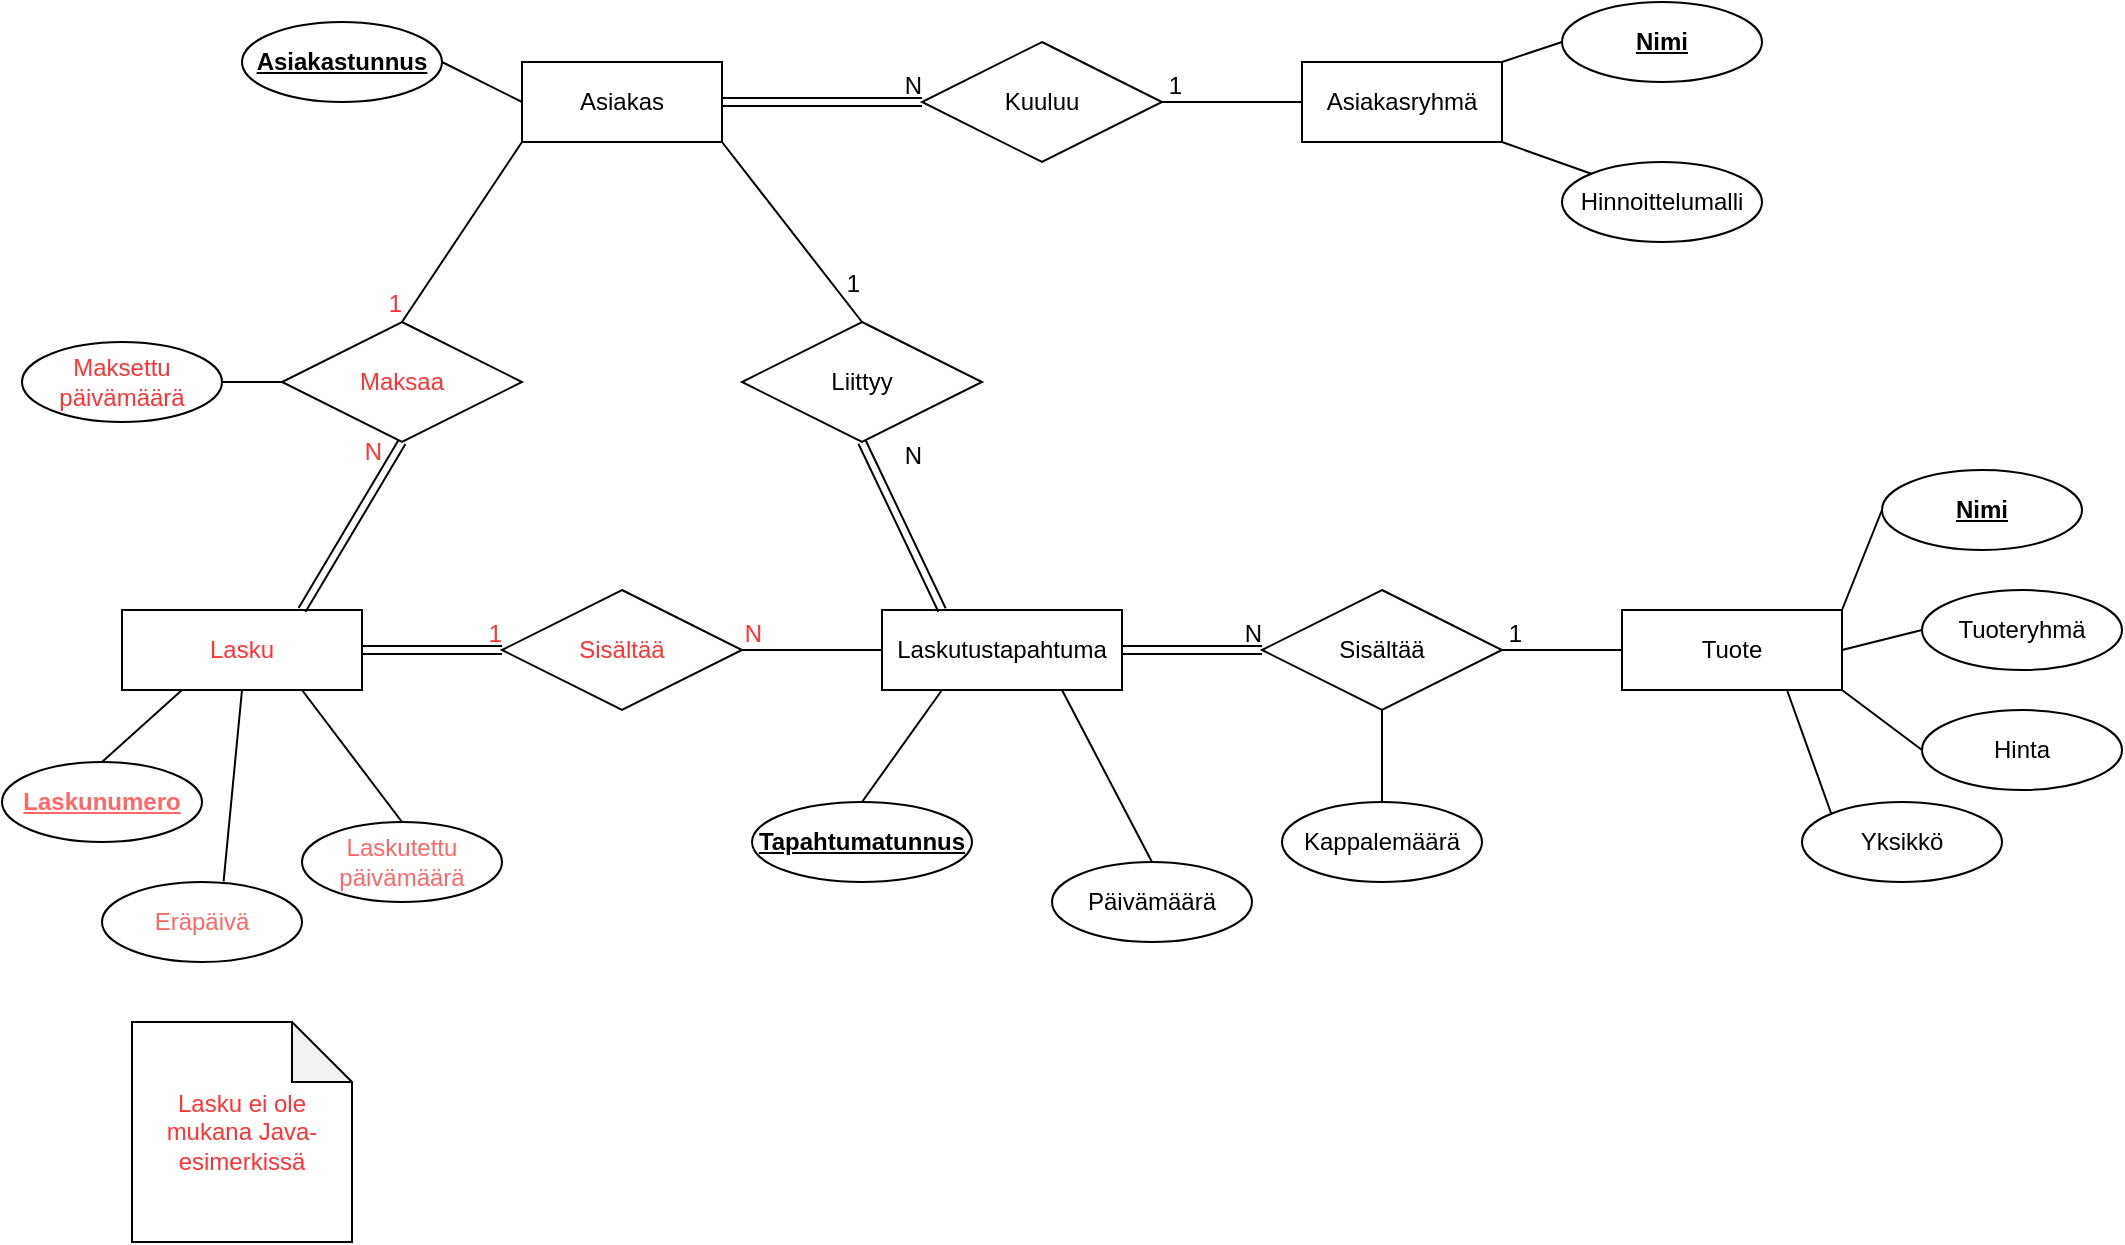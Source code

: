 <mxfile version="17.2.4" type="device" pages="2"><diagram id="R2lEEEUBdFMjLlhIrx00" name="ER"><mxGraphModel dx="2062" dy="1225" grid="1" gridSize="10" guides="1" tooltips="1" connect="1" arrows="1" fold="1" page="1" pageScale="1" pageWidth="1169" pageHeight="827" math="0" shadow="0" extFonts="Permanent Marker^https://fonts.googleapis.com/css?family=Permanent+Marker"><root><mxCell id="0"/><mxCell id="1" parent="0"/><mxCell id="AQoF03vpSulTz9TWAhXe-1" value="Asiakas" style="whiteSpace=wrap;html=1;align=center;" parent="1" vertex="1"><mxGeometry x="310" y="170" width="100" height="40" as="geometry"/></mxCell><mxCell id="AQoF03vpSulTz9TWAhXe-2" value="Tuote" style="whiteSpace=wrap;html=1;align=center;" parent="1" vertex="1"><mxGeometry x="860" y="444" width="110" height="40" as="geometry"/></mxCell><mxCell id="AQoF03vpSulTz9TWAhXe-3" value="Laskutustapahtuma" style="whiteSpace=wrap;html=1;align=center;" parent="1" vertex="1"><mxGeometry x="490" y="444" width="120" height="40" as="geometry"/></mxCell><mxCell id="AQoF03vpSulTz9TWAhXe-4" value="Asiakasryhmä" style="whiteSpace=wrap;html=1;align=center;" parent="1" vertex="1"><mxGeometry x="700" y="170" width="100" height="40" as="geometry"/></mxCell><mxCell id="AQoF03vpSulTz9TWAhXe-6" value="Asiakastunnus" style="ellipse;whiteSpace=wrap;html=1;align=center;fontStyle=5" parent="1" vertex="1"><mxGeometry x="170" y="150" width="100" height="40" as="geometry"/></mxCell><mxCell id="AQoF03vpSulTz9TWAhXe-7" value="Kappalemäärä" style="ellipse;whiteSpace=wrap;html=1;align=center;" parent="1" vertex="1"><mxGeometry x="690" y="540" width="100" height="40" as="geometry"/></mxCell><mxCell id="AQoF03vpSulTz9TWAhXe-8" value="Nimi" style="ellipse;whiteSpace=wrap;html=1;align=center;fontStyle=5" parent="1" vertex="1"><mxGeometry x="830" y="140" width="100" height="40" as="geometry"/></mxCell><mxCell id="AQoF03vpSulTz9TWAhXe-9" value="Nimi" style="ellipse;whiteSpace=wrap;html=1;align=center;fontStyle=5" parent="1" vertex="1"><mxGeometry x="990" y="374" width="100" height="40" as="geometry"/></mxCell><mxCell id="gPrbEOmuJ-Mf8iLAV10U-1" value="Kuuluu" style="shape=rhombus;perimeter=rhombusPerimeter;whiteSpace=wrap;html=1;align=center;" parent="1" vertex="1"><mxGeometry x="510" y="160" width="120" height="60" as="geometry"/></mxCell><mxCell id="gPrbEOmuJ-Mf8iLAV10U-2" value="" style="endArrow=none;html=1;rounded=0;entryX=0;entryY=0.5;entryDx=0;entryDy=0;exitX=1;exitY=0.5;exitDx=0;exitDy=0;" parent="1" source="AQoF03vpSulTz9TWAhXe-6" target="AQoF03vpSulTz9TWAhXe-1" edge="1"><mxGeometry width="50" height="50" relative="1" as="geometry"><mxPoint x="431" y="160" as="sourcePoint"/><mxPoint x="611" y="180" as="targetPoint"/></mxGeometry></mxCell><mxCell id="gPrbEOmuJ-Mf8iLAV10U-4" value="" style="shape=link;html=1;rounded=0;exitX=1;exitY=0.5;exitDx=0;exitDy=0;entryX=0;entryY=0.5;entryDx=0;entryDy=0;" parent="1" source="AQoF03vpSulTz9TWAhXe-1" target="gPrbEOmuJ-Mf8iLAV10U-1" edge="1"><mxGeometry relative="1" as="geometry"><mxPoint x="501" y="200" as="sourcePoint"/><mxPoint x="661" y="200" as="targetPoint"/></mxGeometry></mxCell><mxCell id="gPrbEOmuJ-Mf8iLAV10U-5" value="N" style="resizable=0;html=1;align=right;verticalAlign=bottom;" parent="gPrbEOmuJ-Mf8iLAV10U-4" connectable="0" vertex="1"><mxGeometry x="1" relative="1" as="geometry"/></mxCell><mxCell id="gPrbEOmuJ-Mf8iLAV10U-6" value="" style="endArrow=none;html=1;rounded=0;exitX=0;exitY=0.5;exitDx=0;exitDy=0;entryX=1;entryY=0.5;entryDx=0;entryDy=0;" parent="1" source="AQoF03vpSulTz9TWAhXe-4" target="gPrbEOmuJ-Mf8iLAV10U-1" edge="1"><mxGeometry relative="1" as="geometry"><mxPoint x="366.29" y="300" as="sourcePoint"/><mxPoint x="526.29" y="300" as="targetPoint"/></mxGeometry></mxCell><mxCell id="gPrbEOmuJ-Mf8iLAV10U-7" value="1" style="resizable=0;html=1;align=right;verticalAlign=bottom;" parent="gPrbEOmuJ-Mf8iLAV10U-6" connectable="0" vertex="1"><mxGeometry x="1" relative="1" as="geometry"><mxPoint x="10" as="offset"/></mxGeometry></mxCell><mxCell id="gPrbEOmuJ-Mf8iLAV10U-9" value="" style="endArrow=none;html=1;rounded=0;entryX=0;entryY=0.5;entryDx=0;entryDy=0;exitX=1;exitY=0;exitDx=0;exitDy=0;" parent="1" source="AQoF03vpSulTz9TWAhXe-4" target="AQoF03vpSulTz9TWAhXe-8" edge="1"><mxGeometry width="50" height="50" relative="1" as="geometry"><mxPoint x="695.29" y="230" as="sourcePoint"/><mxPoint x="745.29" y="180" as="targetPoint"/></mxGeometry></mxCell><mxCell id="gPrbEOmuJ-Mf8iLAV10U-10" value="Hinta" style="ellipse;whiteSpace=wrap;html=1;align=center;" parent="1" vertex="1"><mxGeometry x="1010" y="494" width="100" height="40" as="geometry"/></mxCell><mxCell id="gPrbEOmuJ-Mf8iLAV10U-13" value="" style="endArrow=none;html=1;rounded=0;entryX=0;entryY=0.5;entryDx=0;entryDy=0;exitX=1;exitY=0;exitDx=0;exitDy=0;" parent="1" source="AQoF03vpSulTz9TWAhXe-2" target="AQoF03vpSulTz9TWAhXe-9" edge="1"><mxGeometry width="50" height="50" relative="1" as="geometry"><mxPoint x="840" y="600" as="sourcePoint"/><mxPoint x="890" y="550" as="targetPoint"/></mxGeometry></mxCell><mxCell id="gPrbEOmuJ-Mf8iLAV10U-14" value="" style="endArrow=none;html=1;rounded=0;entryX=0;entryY=0.5;entryDx=0;entryDy=0;exitX=1;exitY=1;exitDx=0;exitDy=0;" parent="1" source="AQoF03vpSulTz9TWAhXe-2" target="gPrbEOmuJ-Mf8iLAV10U-10" edge="1"><mxGeometry width="50" height="50" relative="1" as="geometry"><mxPoint x="980" y="490" as="sourcePoint"/><mxPoint x="900" y="560" as="targetPoint"/></mxGeometry></mxCell><mxCell id="gPrbEOmuJ-Mf8iLAV10U-15" value="Lasku" style="whiteSpace=wrap;html=1;align=center;fontColor=#FF3333;" parent="1" vertex="1"><mxGeometry x="110" y="444" width="120" height="40" as="geometry"/></mxCell><mxCell id="gPrbEOmuJ-Mf8iLAV10U-16" value="Sisältää" style="shape=rhombus;perimeter=rhombusPerimeter;whiteSpace=wrap;html=1;align=center;" parent="1" vertex="1"><mxGeometry x="680" y="434" width="120" height="60" as="geometry"/></mxCell><mxCell id="gPrbEOmuJ-Mf8iLAV10U-19" value="" style="endArrow=none;html=1;rounded=0;exitX=0;exitY=0.5;exitDx=0;exitDy=0;entryX=1;entryY=0.5;entryDx=0;entryDy=0;" parent="1" source="AQoF03vpSulTz9TWAhXe-2" target="gPrbEOmuJ-Mf8iLAV10U-16" edge="1"><mxGeometry relative="1" as="geometry"><mxPoint x="630" y="370" as="sourcePoint"/><mxPoint x="790" y="370" as="targetPoint"/></mxGeometry></mxCell><mxCell id="gPrbEOmuJ-Mf8iLAV10U-20" value="1" style="resizable=0;html=1;align=right;verticalAlign=bottom;" parent="gPrbEOmuJ-Mf8iLAV10U-19" connectable="0" vertex="1"><mxGeometry x="1" relative="1" as="geometry"><mxPoint x="10" as="offset"/></mxGeometry></mxCell><mxCell id="gPrbEOmuJ-Mf8iLAV10U-21" value="" style="shape=link;html=1;rounded=0;exitX=1;exitY=0.5;exitDx=0;exitDy=0;entryX=0;entryY=0.5;entryDx=0;entryDy=0;" parent="1" source="AQoF03vpSulTz9TWAhXe-3" target="gPrbEOmuJ-Mf8iLAV10U-16" edge="1"><mxGeometry relative="1" as="geometry"><mxPoint x="630" y="370" as="sourcePoint"/><mxPoint x="790" y="370" as="targetPoint"/></mxGeometry></mxCell><mxCell id="gPrbEOmuJ-Mf8iLAV10U-22" value="N" style="resizable=0;html=1;align=right;verticalAlign=bottom;" parent="gPrbEOmuJ-Mf8iLAV10U-21" connectable="0" vertex="1"><mxGeometry x="1" relative="1" as="geometry"/></mxCell><mxCell id="gPrbEOmuJ-Mf8iLAV10U-23" value="" style="endArrow=none;html=1;rounded=0;exitX=0.5;exitY=0;exitDx=0;exitDy=0;entryX=0.5;entryY=1;entryDx=0;entryDy=0;" parent="1" source="AQoF03vpSulTz9TWAhXe-7" target="gPrbEOmuJ-Mf8iLAV10U-16" edge="1"><mxGeometry width="50" height="50" relative="1" as="geometry"><mxPoint x="620" y="390" as="sourcePoint"/><mxPoint x="670" y="340" as="targetPoint"/></mxGeometry></mxCell><mxCell id="gPrbEOmuJ-Mf8iLAV10U-24" value="Päivämäärä" style="ellipse;whiteSpace=wrap;html=1;align=center;fontStyle=0" parent="1" vertex="1"><mxGeometry x="575" y="570" width="100" height="40" as="geometry"/></mxCell><mxCell id="gPrbEOmuJ-Mf8iLAV10U-26" value="" style="endArrow=none;html=1;rounded=0;entryX=0.75;entryY=1;entryDx=0;entryDy=0;exitX=0.5;exitY=0;exitDx=0;exitDy=0;" parent="1" source="gPrbEOmuJ-Mf8iLAV10U-24" target="AQoF03vpSulTz9TWAhXe-3" edge="1"><mxGeometry width="50" height="50" relative="1" as="geometry"><mxPoint x="620" y="390" as="sourcePoint"/><mxPoint x="670" y="340" as="targetPoint"/></mxGeometry></mxCell><mxCell id="gPrbEOmuJ-Mf8iLAV10U-28" value="Liittyy" style="shape=rhombus;perimeter=rhombusPerimeter;whiteSpace=wrap;html=1;align=center;" parent="1" vertex="1"><mxGeometry x="420" y="300" width="120" height="60" as="geometry"/></mxCell><mxCell id="gPrbEOmuJ-Mf8iLAV10U-29" value="" style="shape=link;html=1;rounded=0;exitX=0.25;exitY=0;exitDx=0;exitDy=0;entryX=0.5;entryY=1;entryDx=0;entryDy=0;" parent="1" source="AQoF03vpSulTz9TWAhXe-3" target="gPrbEOmuJ-Mf8iLAV10U-28" edge="1"><mxGeometry relative="1" as="geometry"><mxPoint x="560" y="370" as="sourcePoint"/><mxPoint x="720" y="370" as="targetPoint"/></mxGeometry></mxCell><mxCell id="gPrbEOmuJ-Mf8iLAV10U-30" value="N" style="resizable=0;html=1;align=right;verticalAlign=bottom;" parent="gPrbEOmuJ-Mf8iLAV10U-29" connectable="0" vertex="1"><mxGeometry x="1" relative="1" as="geometry"><mxPoint x="30" y="15" as="offset"/></mxGeometry></mxCell><mxCell id="gPrbEOmuJ-Mf8iLAV10U-35" value="" style="endArrow=none;html=1;rounded=0;exitX=1;exitY=1;exitDx=0;exitDy=0;entryX=0.5;entryY=0;entryDx=0;entryDy=0;" parent="1" source="AQoF03vpSulTz9TWAhXe-1" target="gPrbEOmuJ-Mf8iLAV10U-28" edge="1"><mxGeometry relative="1" as="geometry"><mxPoint x="490" y="230" as="sourcePoint"/><mxPoint x="650" y="230" as="targetPoint"/></mxGeometry></mxCell><mxCell id="gPrbEOmuJ-Mf8iLAV10U-36" value="1" style="resizable=0;html=1;align=right;verticalAlign=bottom;" parent="gPrbEOmuJ-Mf8iLAV10U-35" connectable="0" vertex="1"><mxGeometry x="1" relative="1" as="geometry"><mxPoint y="-10" as="offset"/></mxGeometry></mxCell><mxCell id="gPrbEOmuJ-Mf8iLAV10U-37" value="Sisältää" style="shape=rhombus;perimeter=rhombusPerimeter;whiteSpace=wrap;html=1;align=center;fontColor=#FF3333;" parent="1" vertex="1"><mxGeometry x="300" y="434" width="120" height="60" as="geometry"/></mxCell><mxCell id="gPrbEOmuJ-Mf8iLAV10U-38" value="Maksaa" style="shape=rhombus;perimeter=rhombusPerimeter;whiteSpace=wrap;html=1;align=center;fontColor=#FF3333;" parent="1" vertex="1"><mxGeometry x="190" y="300" width="120" height="60" as="geometry"/></mxCell><mxCell id="gPrbEOmuJ-Mf8iLAV10U-39" value="" style="shape=link;html=1;rounded=0;exitX=0.75;exitY=0;exitDx=0;exitDy=0;entryX=0.5;entryY=1;entryDx=0;entryDy=0;fontColor=#FF3333;" parent="1" source="gPrbEOmuJ-Mf8iLAV10U-15" target="gPrbEOmuJ-Mf8iLAV10U-38" edge="1"><mxGeometry relative="1" as="geometry"><mxPoint x="240" y="410" as="sourcePoint"/><mxPoint x="400" y="410" as="targetPoint"/></mxGeometry></mxCell><mxCell id="gPrbEOmuJ-Mf8iLAV10U-40" value="N" style="resizable=0;html=1;align=right;verticalAlign=bottom;fontColor=#FF3333;" parent="gPrbEOmuJ-Mf8iLAV10U-39" connectable="0" vertex="1"><mxGeometry x="1" relative="1" as="geometry"><mxPoint x="-10" y="14" as="offset"/></mxGeometry></mxCell><mxCell id="gPrbEOmuJ-Mf8iLAV10U-41" value="" style="endArrow=none;html=1;rounded=0;exitX=0;exitY=1;exitDx=0;exitDy=0;entryX=0.5;entryY=0;entryDx=0;entryDy=0;" parent="1" source="AQoF03vpSulTz9TWAhXe-1" target="gPrbEOmuJ-Mf8iLAV10U-38" edge="1"><mxGeometry relative="1" as="geometry"><mxPoint x="100" y="279.5" as="sourcePoint"/><mxPoint x="260" y="279.5" as="targetPoint"/></mxGeometry></mxCell><mxCell id="gPrbEOmuJ-Mf8iLAV10U-42" value="1" style="resizable=0;html=1;align=right;verticalAlign=bottom;fontColor=#FF3333;" parent="gPrbEOmuJ-Mf8iLAV10U-41" connectable="0" vertex="1"><mxGeometry x="1" relative="1" as="geometry"><mxPoint as="offset"/></mxGeometry></mxCell><mxCell id="gPrbEOmuJ-Mf8iLAV10U-45" value="" style="endArrow=none;html=1;rounded=0;exitX=0;exitY=0.5;exitDx=0;exitDy=0;entryX=1;entryY=0.5;entryDx=0;entryDy=0;" parent="1" source="AQoF03vpSulTz9TWAhXe-3" target="gPrbEOmuJ-Mf8iLAV10U-37" edge="1"><mxGeometry relative="1" as="geometry"><mxPoint x="565" y="340" as="sourcePoint"/><mxPoint x="725" y="340" as="targetPoint"/></mxGeometry></mxCell><mxCell id="gPrbEOmuJ-Mf8iLAV10U-46" value="N" style="resizable=0;html=1;align=right;verticalAlign=bottom;fontColor=#FF3333;" parent="gPrbEOmuJ-Mf8iLAV10U-45" connectable="0" vertex="1"><mxGeometry x="1" relative="1" as="geometry"><mxPoint x="10" as="offset"/></mxGeometry></mxCell><mxCell id="gPrbEOmuJ-Mf8iLAV10U-47" value="" style="shape=link;html=1;rounded=0;exitX=1;exitY=0.5;exitDx=0;exitDy=0;entryX=0;entryY=0.5;entryDx=0;entryDy=0;fontColor=#FF3333;" parent="1" source="gPrbEOmuJ-Mf8iLAV10U-15" target="gPrbEOmuJ-Mf8iLAV10U-37" edge="1"><mxGeometry relative="1" as="geometry"><mxPoint x="210" y="589" as="sourcePoint"/><mxPoint x="370" y="589" as="targetPoint"/></mxGeometry></mxCell><mxCell id="gPrbEOmuJ-Mf8iLAV10U-48" value="1" style="resizable=0;html=1;align=right;verticalAlign=bottom;fontColor=#FF3333;" parent="gPrbEOmuJ-Mf8iLAV10U-47" connectable="0" vertex="1"><mxGeometry x="1" relative="1" as="geometry"><mxPoint as="offset"/></mxGeometry></mxCell><mxCell id="gPrbEOmuJ-Mf8iLAV10U-50" value="Laskutettu&lt;br&gt;päivämäärä" style="ellipse;whiteSpace=wrap;html=1;align=center;fontColor=#FF6666;" parent="1" vertex="1"><mxGeometry x="200" y="550" width="100" height="40" as="geometry"/></mxCell><mxCell id="gPrbEOmuJ-Mf8iLAV10U-51" value="Maksettu&lt;br&gt;päivämäärä" style="ellipse;whiteSpace=wrap;html=1;align=center;fontColor=#FF3333;" parent="1" vertex="1"><mxGeometry x="60" y="310" width="100" height="40" as="geometry"/></mxCell><mxCell id="gPrbEOmuJ-Mf8iLAV10U-52" value="" style="endArrow=none;html=1;rounded=0;exitX=1;exitY=0.5;exitDx=0;exitDy=0;entryX=0;entryY=0.5;entryDx=0;entryDy=0;fontColor=#FF3333;" parent="1" source="gPrbEOmuJ-Mf8iLAV10U-51" target="gPrbEOmuJ-Mf8iLAV10U-38" edge="1"><mxGeometry width="50" height="50" relative="1" as="geometry"><mxPoint x="130" y="280" as="sourcePoint"/><mxPoint x="180" y="230" as="targetPoint"/></mxGeometry></mxCell><mxCell id="gPrbEOmuJ-Mf8iLAV10U-54" value="" style="endArrow=none;html=1;rounded=0;exitX=0.5;exitY=0;exitDx=0;exitDy=0;entryX=0.75;entryY=1;entryDx=0;entryDy=0;fontColor=#FF6666;" parent="1" source="gPrbEOmuJ-Mf8iLAV10U-50" target="gPrbEOmuJ-Mf8iLAV10U-15" edge="1"><mxGeometry width="50" height="50" relative="1" as="geometry"><mxPoint x="300" y="575" as="sourcePoint"/><mxPoint x="350" y="525" as="targetPoint"/></mxGeometry></mxCell><mxCell id="i4A3SeumKOv7oxDCP6Kk-4" value="Yksikkö" style="ellipse;whiteSpace=wrap;html=1;align=center;" parent="1" vertex="1"><mxGeometry x="950" y="540" width="100" height="40" as="geometry"/></mxCell><mxCell id="i4A3SeumKOv7oxDCP6Kk-5" value="" style="endArrow=none;html=1;rounded=0;entryX=0.75;entryY=1;entryDx=0;entryDy=0;exitX=0;exitY=0;exitDx=0;exitDy=0;" parent="1" source="i4A3SeumKOv7oxDCP6Kk-4" target="AQoF03vpSulTz9TWAhXe-2" edge="1"><mxGeometry width="50" height="50" relative="1" as="geometry"><mxPoint x="940" y="630" as="sourcePoint"/><mxPoint x="990" y="580" as="targetPoint"/></mxGeometry></mxCell><mxCell id="i4A3SeumKOv7oxDCP6Kk-26" value="Tuoteryhmä" style="ellipse;whiteSpace=wrap;html=1;align=center;" parent="1" vertex="1"><mxGeometry x="1010" y="434" width="100" height="40" as="geometry"/></mxCell><mxCell id="i4A3SeumKOv7oxDCP6Kk-30" value="Hinnoittelumalli" style="ellipse;whiteSpace=wrap;html=1;align=center;" parent="1" vertex="1"><mxGeometry x="830" y="220" width="100" height="40" as="geometry"/></mxCell><mxCell id="i4A3SeumKOv7oxDCP6Kk-31" value="" style="endArrow=none;html=1;rounded=0;entryX=0;entryY=0.5;entryDx=0;entryDy=0;exitX=1;exitY=0.5;exitDx=0;exitDy=0;" parent="1" source="AQoF03vpSulTz9TWAhXe-2" target="i4A3SeumKOv7oxDCP6Kk-26" edge="1"><mxGeometry width="50" height="50" relative="1" as="geometry"><mxPoint x="940" y="390" as="sourcePoint"/><mxPoint x="990" y="340" as="targetPoint"/></mxGeometry></mxCell><mxCell id="i4A3SeumKOv7oxDCP6Kk-32" value="" style="endArrow=none;html=1;rounded=0;entryX=0;entryY=0;entryDx=0;entryDy=0;exitX=1;exitY=1;exitDx=0;exitDy=0;" parent="1" source="AQoF03vpSulTz9TWAhXe-4" target="i4A3SeumKOv7oxDCP6Kk-30" edge="1"><mxGeometry width="50" height="50" relative="1" as="geometry"><mxPoint x="720" y="320" as="sourcePoint"/><mxPoint x="770" y="270" as="targetPoint"/></mxGeometry></mxCell><mxCell id="i4A3SeumKOv7oxDCP6Kk-33" value="Laskunumero" style="ellipse;whiteSpace=wrap;html=1;align=center;fontStyle=5;fontColor=#FF6666;" parent="1" vertex="1"><mxGeometry x="50" y="520" width="100" height="40" as="geometry"/></mxCell><mxCell id="i4A3SeumKOv7oxDCP6Kk-34" value="" style="endArrow=none;html=1;rounded=0;entryX=0.25;entryY=1;entryDx=0;entryDy=0;exitX=0.5;exitY=0;exitDx=0;exitDy=0;fontColor=#FF6666;" parent="1" source="i4A3SeumKOv7oxDCP6Kk-33" target="gPrbEOmuJ-Mf8iLAV10U-15" edge="1"><mxGeometry width="50" height="50" relative="1" as="geometry"><mxPoint x="70" y="680" as="sourcePoint"/><mxPoint x="120" y="630" as="targetPoint"/></mxGeometry></mxCell><mxCell id="i4A3SeumKOv7oxDCP6Kk-35" value="Tapahtumatunnus" style="ellipse;whiteSpace=wrap;html=1;align=center;fontStyle=5" parent="1" vertex="1"><mxGeometry x="425" y="540" width="110" height="40" as="geometry"/></mxCell><mxCell id="i4A3SeumKOv7oxDCP6Kk-36" value="" style="endArrow=none;html=1;rounded=0;entryX=0.25;entryY=1;entryDx=0;entryDy=0;exitX=0.5;exitY=0;exitDx=0;exitDy=0;" parent="1" source="i4A3SeumKOv7oxDCP6Kk-35" target="AQoF03vpSulTz9TWAhXe-3" edge="1"><mxGeometry width="50" height="50" relative="1" as="geometry"><mxPoint x="340" y="620" as="sourcePoint"/><mxPoint x="390" y="570" as="targetPoint"/></mxGeometry></mxCell><mxCell id="i4A3SeumKOv7oxDCP6Kk-37" value="Eräpäivä" style="ellipse;whiteSpace=wrap;html=1;align=center;fontColor=#FF6666;" parent="1" vertex="1"><mxGeometry x="100" y="580" width="100" height="40" as="geometry"/></mxCell><mxCell id="i4A3SeumKOv7oxDCP6Kk-38" value="" style="endArrow=none;html=1;rounded=0;entryX=0.5;entryY=1;entryDx=0;entryDy=0;exitX=0.608;exitY=-0.008;exitDx=0;exitDy=0;exitPerimeter=0;fontColor=#FF6666;" parent="1" source="i4A3SeumKOv7oxDCP6Kk-37" target="gPrbEOmuJ-Mf8iLAV10U-15" edge="1"><mxGeometry width="50" height="50" relative="1" as="geometry"><mxPoint x="130" y="595" as="sourcePoint"/><mxPoint x="180" y="545" as="targetPoint"/></mxGeometry></mxCell><mxCell id="McSkaXffnavyHHriLiOS-1" value="Lasku ei ole mukana Java-esimerkissä" style="shape=note;whiteSpace=wrap;html=1;backgroundOutline=1;darkOpacity=0.05;fontColor=#FF3333;" vertex="1" parent="1"><mxGeometry x="115" y="650" width="110" height="110" as="geometry"/></mxCell></root></mxGraphModel></diagram><diagram id="SxoMkIMzn93NcFWUd-Ju" name="DB"><mxGraphModel dx="3231" dy="1225" grid="1" gridSize="10" guides="1" tooltips="1" connect="1" arrows="1" fold="1" page="1" pageScale="1" pageWidth="1169" pageHeight="827" math="0" shadow="0"><root><mxCell id="0"/><mxCell id="1" parent="0"/><mxCell id="i8W3uY_nGPwkSmx6AUqk-1" value="Asiakasryhmä" style="shape=table;startSize=30;container=1;collapsible=1;childLayout=tableLayout;fixedRows=1;rowLines=0;fontStyle=1;align=center;resizeLast=1;" parent="1" vertex="1"><mxGeometry x="-729" y="190" width="310" height="100" as="geometry"/></mxCell><mxCell id="i8W3uY_nGPwkSmx6AUqk-2" value="" style="shape=partialRectangle;collapsible=0;dropTarget=0;pointerEvents=0;fillColor=none;points=[[0,0.5],[1,0.5]];portConstraint=eastwest;top=0;left=0;right=0;bottom=1;" parent="i8W3uY_nGPwkSmx6AUqk-1" vertex="1"><mxGeometry y="30" width="310" height="30" as="geometry"/></mxCell><mxCell id="i8W3uY_nGPwkSmx6AUqk-3" value="PK" style="shape=partialRectangle;overflow=hidden;connectable=0;fillColor=none;top=0;left=0;bottom=0;right=0;fontStyle=1;" parent="i8W3uY_nGPwkSmx6AUqk-2" vertex="1"><mxGeometry width="30" height="30" as="geometry"><mxRectangle width="30" height="30" as="alternateBounds"/></mxGeometry></mxCell><mxCell id="i8W3uY_nGPwkSmx6AUqk-4" value="nimi VARCHAR" style="shape=partialRectangle;overflow=hidden;connectable=0;fillColor=none;top=0;left=0;bottom=0;right=0;align=left;spacingLeft=6;fontStyle=5;" parent="i8W3uY_nGPwkSmx6AUqk-2" vertex="1"><mxGeometry x="30" width="280" height="30" as="geometry"><mxRectangle width="280" height="30" as="alternateBounds"/></mxGeometry></mxCell><mxCell id="i8W3uY_nGPwkSmx6AUqk-5" value="" style="shape=partialRectangle;collapsible=0;dropTarget=0;pointerEvents=0;fillColor=none;points=[[0,0.5],[1,0.5]];portConstraint=eastwest;top=0;left=0;right=0;bottom=0;" parent="i8W3uY_nGPwkSmx6AUqk-1" vertex="1"><mxGeometry y="60" width="310" height="30" as="geometry"/></mxCell><mxCell id="i8W3uY_nGPwkSmx6AUqk-6" value="" style="shape=partialRectangle;overflow=hidden;connectable=0;fillColor=none;top=0;left=0;bottom=0;right=0;" parent="i8W3uY_nGPwkSmx6AUqk-5" vertex="1"><mxGeometry width="30" height="30" as="geometry"><mxRectangle width="30" height="30" as="alternateBounds"/></mxGeometry></mxCell><mxCell id="i8W3uY_nGPwkSmx6AUqk-7" value="hinnoittelumalli HINNOITTELUMALLI NOT NULL" style="shape=partialRectangle;overflow=hidden;connectable=0;fillColor=none;top=0;left=0;bottom=0;right=0;align=left;spacingLeft=6;" parent="i8W3uY_nGPwkSmx6AUqk-5" vertex="1"><mxGeometry x="30" width="280" height="30" as="geometry"><mxRectangle width="280" height="30" as="alternateBounds"/></mxGeometry></mxCell><mxCell id="i8W3uY_nGPwkSmx6AUqk-8" value="Laskutustapahtuma" style="shape=table;startSize=30;container=1;collapsible=1;childLayout=tableLayout;fixedRows=1;rowLines=0;fontStyle=1;align=center;resizeLast=1;" parent="1" vertex="1"><mxGeometry x="-699" y="410" width="250" height="200" as="geometry"/></mxCell><mxCell id="i8W3uY_nGPwkSmx6AUqk-9" value="" style="shape=partialRectangle;collapsible=0;dropTarget=0;pointerEvents=0;fillColor=none;points=[[0,0.5],[1,0.5]];portConstraint=eastwest;top=0;left=0;right=0;bottom=1;" parent="i8W3uY_nGPwkSmx6AUqk-8" vertex="1"><mxGeometry y="30" width="250" height="30" as="geometry"/></mxCell><mxCell id="i8W3uY_nGPwkSmx6AUqk-10" value="PK" style="shape=partialRectangle;overflow=hidden;connectable=0;fillColor=none;top=0;left=0;bottom=0;right=0;fontStyle=1;" parent="i8W3uY_nGPwkSmx6AUqk-9" vertex="1"><mxGeometry width="30" height="30" as="geometry"><mxRectangle width="30" height="30" as="alternateBounds"/></mxGeometry></mxCell><mxCell id="i8W3uY_nGPwkSmx6AUqk-11" value="tapahtumatunnus VARCHAR" style="shape=partialRectangle;overflow=hidden;connectable=0;fillColor=none;top=0;left=0;bottom=0;right=0;align=left;spacingLeft=6;fontStyle=5;" parent="i8W3uY_nGPwkSmx6AUqk-9" vertex="1"><mxGeometry x="30" width="220" height="30" as="geometry"><mxRectangle width="220" height="30" as="alternateBounds"/></mxGeometry></mxCell><mxCell id="YaTCeLwxPH8lOYlMmb7Z-1" value="" style="shape=partialRectangle;collapsible=0;dropTarget=0;pointerEvents=0;fillColor=none;points=[[0,0.5],[1,0.5]];portConstraint=eastwest;top=0;left=0;right=0;bottom=0;" vertex="1" parent="i8W3uY_nGPwkSmx6AUqk-8"><mxGeometry y="60" width="250" height="30" as="geometry"/></mxCell><mxCell id="YaTCeLwxPH8lOYlMmb7Z-2" value="FK" style="shape=partialRectangle;overflow=hidden;connectable=0;fillColor=none;top=0;left=0;bottom=0;right=0;" vertex="1" parent="YaTCeLwxPH8lOYlMmb7Z-1"><mxGeometry width="30" height="30" as="geometry"><mxRectangle width="30" height="30" as="alternateBounds"/></mxGeometry></mxCell><mxCell id="YaTCeLwxPH8lOYlMmb7Z-3" value="asiakas VARCHAR NOT NULL" style="shape=partialRectangle;overflow=hidden;connectable=0;fillColor=none;top=0;left=0;bottom=0;right=0;align=left;spacingLeft=6;" vertex="1" parent="YaTCeLwxPH8lOYlMmb7Z-1"><mxGeometry x="30" width="220" height="30" as="geometry"><mxRectangle width="220" height="30" as="alternateBounds"/></mxGeometry></mxCell><mxCell id="bcuswBj9pL-Ah-WJGJsl-14" value="" style="shape=partialRectangle;collapsible=0;dropTarget=0;pointerEvents=0;fillColor=none;points=[[0,0.5],[1,0.5]];portConstraint=eastwest;top=0;left=0;right=0;bottom=0;" vertex="1" parent="i8W3uY_nGPwkSmx6AUqk-8"><mxGeometry y="90" width="250" height="30" as="geometry"/></mxCell><mxCell id="bcuswBj9pL-Ah-WJGJsl-15" value="FK" style="shape=partialRectangle;overflow=hidden;connectable=0;fillColor=none;top=0;left=0;bottom=0;right=0;" vertex="1" parent="bcuswBj9pL-Ah-WJGJsl-14"><mxGeometry width="30" height="30" as="geometry"><mxRectangle width="30" height="30" as="alternateBounds"/></mxGeometry></mxCell><mxCell id="bcuswBj9pL-Ah-WJGJsl-16" value="laskunumero VARCHAR" style="shape=partialRectangle;overflow=hidden;connectable=0;fillColor=none;top=0;left=0;bottom=0;right=0;align=left;spacingLeft=6;" vertex="1" parent="bcuswBj9pL-Ah-WJGJsl-14"><mxGeometry x="30" width="220" height="30" as="geometry"><mxRectangle width="220" height="30" as="alternateBounds"/></mxGeometry></mxCell><mxCell id="i8W3uY_nGPwkSmx6AUqk-15" value="" style="shape=partialRectangle;collapsible=0;dropTarget=0;pointerEvents=0;fillColor=none;points=[[0,0.5],[1,0.5]];portConstraint=eastwest;top=0;left=0;right=0;bottom=0;" parent="i8W3uY_nGPwkSmx6AUqk-8" vertex="1"><mxGeometry y="120" width="250" height="30" as="geometry"/></mxCell><mxCell id="i8W3uY_nGPwkSmx6AUqk-16" value="FK" style="shape=partialRectangle;overflow=hidden;connectable=0;fillColor=none;top=0;left=0;bottom=0;right=0;" parent="i8W3uY_nGPwkSmx6AUqk-15" vertex="1"><mxGeometry width="30" height="30" as="geometry"><mxRectangle width="30" height="30" as="alternateBounds"/></mxGeometry></mxCell><mxCell id="i8W3uY_nGPwkSmx6AUqk-17" value="tuotenimi VARCHAR NOT NULL" style="shape=partialRectangle;overflow=hidden;connectable=0;fillColor=none;top=0;left=0;bottom=0;right=0;align=left;spacingLeft=6;" parent="i8W3uY_nGPwkSmx6AUqk-15" vertex="1"><mxGeometry x="30" width="220" height="30" as="geometry"><mxRectangle width="220" height="30" as="alternateBounds"/></mxGeometry></mxCell><mxCell id="i8W3uY_nGPwkSmx6AUqk-12" value="" style="shape=partialRectangle;collapsible=0;dropTarget=0;pointerEvents=0;fillColor=none;points=[[0,0.5],[1,0.5]];portConstraint=eastwest;top=0;left=0;right=0;bottom=0;" parent="i8W3uY_nGPwkSmx6AUqk-8" vertex="1"><mxGeometry y="150" width="250" height="30" as="geometry"/></mxCell><mxCell id="i8W3uY_nGPwkSmx6AUqk-13" value="" style="shape=partialRectangle;overflow=hidden;connectable=0;fillColor=none;top=0;left=0;bottom=0;right=0;" parent="i8W3uY_nGPwkSmx6AUqk-12" vertex="1"><mxGeometry width="30" height="30" as="geometry"><mxRectangle width="30" height="30" as="alternateBounds"/></mxGeometry></mxCell><mxCell id="i8W3uY_nGPwkSmx6AUqk-14" value="päivämäärä DATE NOT NULL" style="shape=partialRectangle;overflow=hidden;connectable=0;fillColor=none;top=0;left=0;bottom=0;right=0;align=left;spacingLeft=6;" parent="i8W3uY_nGPwkSmx6AUqk-12" vertex="1"><mxGeometry x="30" width="220" height="30" as="geometry"><mxRectangle width="220" height="30" as="alternateBounds"/></mxGeometry></mxCell><mxCell id="7oJQMU0e8EsI5fn2gdUV-1" value="" style="shape=partialRectangle;collapsible=0;dropTarget=0;pointerEvents=0;fillColor=none;points=[[0,0.5],[1,0.5]];portConstraint=eastwest;top=0;left=0;right=0;bottom=0;" vertex="1" parent="i8W3uY_nGPwkSmx6AUqk-8"><mxGeometry y="180" width="250" height="20" as="geometry"/></mxCell><mxCell id="7oJQMU0e8EsI5fn2gdUV-2" value="" style="shape=partialRectangle;overflow=hidden;connectable=0;fillColor=none;top=0;left=0;bottom=0;right=0;" vertex="1" parent="7oJQMU0e8EsI5fn2gdUV-1"><mxGeometry width="30" height="20" as="geometry"><mxRectangle width="30" height="20" as="alternateBounds"/></mxGeometry></mxCell><mxCell id="7oJQMU0e8EsI5fn2gdUV-3" value="kappalemäärä INT NOT NULL" style="shape=partialRectangle;overflow=hidden;connectable=0;fillColor=none;top=0;left=0;bottom=0;right=0;align=left;spacingLeft=6;" vertex="1" parent="7oJQMU0e8EsI5fn2gdUV-1"><mxGeometry x="30" width="220" height="20" as="geometry"><mxRectangle width="220" height="20" as="alternateBounds"/></mxGeometry></mxCell><mxCell id="i8W3uY_nGPwkSmx6AUqk-18" value="Asiakas" style="shape=table;startSize=30;container=1;collapsible=1;childLayout=tableLayout;fixedRows=1;rowLines=0;fontStyle=1;align=center;resizeLast=1;" parent="1" vertex="1"><mxGeometry x="-1079" y="190" width="250" height="100" as="geometry"><mxRectangle x="120" y="120" width="100" height="30" as="alternateBounds"/></mxGeometry></mxCell><mxCell id="i8W3uY_nGPwkSmx6AUqk-19" value="" style="shape=partialRectangle;collapsible=0;dropTarget=0;pointerEvents=0;fillColor=none;points=[[0,0.5],[1,0.5]];portConstraint=eastwest;top=0;left=0;right=0;bottom=1;" parent="i8W3uY_nGPwkSmx6AUqk-18" vertex="1"><mxGeometry y="30" width="250" height="30" as="geometry"/></mxCell><mxCell id="i8W3uY_nGPwkSmx6AUqk-20" value="PK" style="shape=partialRectangle;overflow=hidden;connectable=0;fillColor=none;top=0;left=0;bottom=0;right=0;fontStyle=1;" parent="i8W3uY_nGPwkSmx6AUqk-19" vertex="1"><mxGeometry width="30" height="30" as="geometry"><mxRectangle width="30" height="30" as="alternateBounds"/></mxGeometry></mxCell><mxCell id="i8W3uY_nGPwkSmx6AUqk-21" value="asiakastunnus VARCHAR" style="shape=partialRectangle;overflow=hidden;connectable=0;fillColor=none;top=0;left=0;bottom=0;right=0;align=left;spacingLeft=6;fontStyle=5;" parent="i8W3uY_nGPwkSmx6AUqk-19" vertex="1"><mxGeometry x="30" width="220" height="30" as="geometry"><mxRectangle width="220" height="30" as="alternateBounds"/></mxGeometry></mxCell><mxCell id="i8W3uY_nGPwkSmx6AUqk-22" value="" style="shape=partialRectangle;collapsible=0;dropTarget=0;pointerEvents=0;fillColor=none;points=[[0,0.5],[1,0.5]];portConstraint=eastwest;top=0;left=0;right=0;bottom=0;" parent="i8W3uY_nGPwkSmx6AUqk-18" vertex="1"><mxGeometry y="60" width="250" height="30" as="geometry"/></mxCell><mxCell id="i8W3uY_nGPwkSmx6AUqk-23" value="FK" style="shape=partialRectangle;overflow=hidden;connectable=0;fillColor=none;top=0;left=0;bottom=0;right=0;" parent="i8W3uY_nGPwkSmx6AUqk-22" vertex="1"><mxGeometry width="30" height="30" as="geometry"><mxRectangle width="30" height="30" as="alternateBounds"/></mxGeometry></mxCell><mxCell id="i8W3uY_nGPwkSmx6AUqk-24" value="ryhmä ASIAKASRYHMÄ NOT NULL" style="shape=partialRectangle;overflow=hidden;connectable=0;fillColor=none;top=0;left=0;bottom=0;right=0;align=left;spacingLeft=6;" parent="i8W3uY_nGPwkSmx6AUqk-22" vertex="1"><mxGeometry x="30" width="220" height="30" as="geometry"><mxRectangle width="220" height="30" as="alternateBounds"/></mxGeometry></mxCell><mxCell id="i8W3uY_nGPwkSmx6AUqk-25" value="" style="edgeStyle=entityRelationEdgeStyle;fontSize=12;html=1;endArrow=ERmandOne;startArrow=ERmandOne;rounded=0;exitX=1;exitY=0.5;exitDx=0;exitDy=0;entryX=0;entryY=0.5;entryDx=0;entryDy=0;" parent="1" source="i8W3uY_nGPwkSmx6AUqk-22" target="i8W3uY_nGPwkSmx6AUqk-2" edge="1"><mxGeometry width="100" height="100" relative="1" as="geometry"><mxPoint x="341" y="240" as="sourcePoint"/><mxPoint x="441" y="140" as="targetPoint"/></mxGeometry></mxCell><mxCell id="i8W3uY_nGPwkSmx6AUqk-26" value="Lasku" style="shape=table;startSize=30;container=1;collapsible=1;childLayout=tableLayout;fixedRows=1;rowLines=0;fontStyle=1;align=center;resizeLast=1;fontColor=#FF3333;" parent="1" vertex="1"><mxGeometry x="-1079" y="400" width="250" height="190" as="geometry"/></mxCell><mxCell id="i8W3uY_nGPwkSmx6AUqk-27" value="" style="shape=partialRectangle;collapsible=0;dropTarget=0;pointerEvents=0;fillColor=none;points=[[0,0.5],[1,0.5]];portConstraint=eastwest;top=0;left=0;right=0;bottom=1;fontColor=#FF3333;" parent="i8W3uY_nGPwkSmx6AUqk-26" vertex="1"><mxGeometry y="30" width="250" height="30" as="geometry"/></mxCell><mxCell id="i8W3uY_nGPwkSmx6AUqk-28" value="PK" style="shape=partialRectangle;overflow=hidden;connectable=0;fillColor=none;top=0;left=0;bottom=0;right=0;fontStyle=1;fontColor=#FF3333;" parent="i8W3uY_nGPwkSmx6AUqk-27" vertex="1"><mxGeometry width="30" height="30" as="geometry"><mxRectangle width="30" height="30" as="alternateBounds"/></mxGeometry></mxCell><mxCell id="i8W3uY_nGPwkSmx6AUqk-29" value="laskunumero VARCHAR" style="shape=partialRectangle;overflow=hidden;connectable=0;fillColor=none;top=0;left=0;bottom=0;right=0;align=left;spacingLeft=6;fontStyle=5;fontColor=#FF3333;" parent="i8W3uY_nGPwkSmx6AUqk-27" vertex="1"><mxGeometry x="30" width="220" height="30" as="geometry"><mxRectangle width="220" height="30" as="alternateBounds"/></mxGeometry></mxCell><mxCell id="i8W3uY_nGPwkSmx6AUqk-30" value="" style="shape=partialRectangle;collapsible=0;dropTarget=0;pointerEvents=0;fillColor=none;points=[[0,0.5],[1,0.5]];portConstraint=eastwest;top=0;left=0;right=0;bottom=0;fontColor=#FF3333;" parent="i8W3uY_nGPwkSmx6AUqk-26" vertex="1"><mxGeometry y="60" width="250" height="30" as="geometry"/></mxCell><mxCell id="i8W3uY_nGPwkSmx6AUqk-31" value="FK" style="shape=partialRectangle;overflow=hidden;connectable=0;fillColor=none;top=0;left=0;bottom=0;right=0;fontColor=#FF3333;" parent="i8W3uY_nGPwkSmx6AUqk-30" vertex="1"><mxGeometry width="30" height="30" as="geometry"><mxRectangle width="30" height="30" as="alternateBounds"/></mxGeometry></mxCell><mxCell id="i8W3uY_nGPwkSmx6AUqk-32" value="asiakas VARCHAR NOT NULL" style="shape=partialRectangle;overflow=hidden;connectable=0;fillColor=none;top=0;left=0;bottom=0;right=0;align=left;spacingLeft=6;fontColor=#FF3333;" parent="i8W3uY_nGPwkSmx6AUqk-30" vertex="1"><mxGeometry x="30" width="220" height="30" as="geometry"><mxRectangle width="220" height="30" as="alternateBounds"/></mxGeometry></mxCell><mxCell id="i8W3uY_nGPwkSmx6AUqk-33" value="" style="shape=partialRectangle;collapsible=0;dropTarget=0;pointerEvents=0;fillColor=none;points=[[0,0.5],[1,0.5]];portConstraint=eastwest;top=0;left=0;right=0;bottom=0;fontColor=#FF3333;" parent="i8W3uY_nGPwkSmx6AUqk-26" vertex="1"><mxGeometry y="90" width="250" height="30" as="geometry"/></mxCell><mxCell id="i8W3uY_nGPwkSmx6AUqk-34" value="" style="shape=partialRectangle;overflow=hidden;connectable=0;fillColor=none;top=0;left=0;bottom=0;right=0;fontColor=#FF3333;" parent="i8W3uY_nGPwkSmx6AUqk-33" vertex="1"><mxGeometry width="30" height="30" as="geometry"><mxRectangle width="30" height="30" as="alternateBounds"/></mxGeometry></mxCell><mxCell id="i8W3uY_nGPwkSmx6AUqk-35" value="eräpäivä DATE NOT NULL" style="shape=partialRectangle;overflow=hidden;connectable=0;fillColor=none;top=0;left=0;bottom=0;right=0;align=left;spacingLeft=6;fontColor=#FF3333;" parent="i8W3uY_nGPwkSmx6AUqk-33" vertex="1"><mxGeometry x="30" width="220" height="30" as="geometry"><mxRectangle width="220" height="30" as="alternateBounds"/></mxGeometry></mxCell><mxCell id="53XJP_MbvrFOtGtmKwZy-1" value="" style="shape=partialRectangle;collapsible=0;dropTarget=0;pointerEvents=0;fillColor=none;points=[[0,0.5],[1,0.5]];portConstraint=eastwest;top=0;left=0;right=0;bottom=0;fontColor=#FF3333;" vertex="1" parent="i8W3uY_nGPwkSmx6AUqk-26"><mxGeometry y="120" width="250" height="30" as="geometry"/></mxCell><mxCell id="53XJP_MbvrFOtGtmKwZy-2" value="" style="shape=partialRectangle;overflow=hidden;connectable=0;fillColor=none;top=0;left=0;bottom=0;right=0;fontColor=#FF3333;" vertex="1" parent="53XJP_MbvrFOtGtmKwZy-1"><mxGeometry width="30" height="30" as="geometry"><mxRectangle width="30" height="30" as="alternateBounds"/></mxGeometry></mxCell><mxCell id="53XJP_MbvrFOtGtmKwZy-3" value="laskutettu DATE NOT NULL" style="shape=partialRectangle;overflow=hidden;connectable=0;fillColor=none;top=0;left=0;bottom=0;right=0;align=left;spacingLeft=6;fontColor=#FF3333;" vertex="1" parent="53XJP_MbvrFOtGtmKwZy-1"><mxGeometry x="30" width="220" height="30" as="geometry"><mxRectangle width="220" height="30" as="alternateBounds"/></mxGeometry></mxCell><mxCell id="53XJP_MbvrFOtGtmKwZy-4" value="" style="shape=partialRectangle;collapsible=0;dropTarget=0;pointerEvents=0;fillColor=none;points=[[0,0.5],[1,0.5]];portConstraint=eastwest;top=0;left=0;right=0;bottom=0;fontColor=#FF3333;" vertex="1" parent="i8W3uY_nGPwkSmx6AUqk-26"><mxGeometry y="150" width="250" height="30" as="geometry"/></mxCell><mxCell id="53XJP_MbvrFOtGtmKwZy-5" value="" style="shape=partialRectangle;overflow=hidden;connectable=0;fillColor=none;top=0;left=0;bottom=0;right=0;fontColor=#FF3333;" vertex="1" parent="53XJP_MbvrFOtGtmKwZy-4"><mxGeometry width="30" height="30" as="geometry"><mxRectangle width="30" height="30" as="alternateBounds"/></mxGeometry></mxCell><mxCell id="53XJP_MbvrFOtGtmKwZy-6" value="maksettu DATE" style="shape=partialRectangle;overflow=hidden;connectable=0;fillColor=none;top=0;left=0;bottom=0;right=0;align=left;spacingLeft=6;fontColor=#FF3333;" vertex="1" parent="53XJP_MbvrFOtGtmKwZy-4"><mxGeometry x="30" width="220" height="30" as="geometry"><mxRectangle width="220" height="30" as="alternateBounds"/></mxGeometry></mxCell><mxCell id="i8W3uY_nGPwkSmx6AUqk-36" value="Tuote" style="shape=table;startSize=30;container=1;collapsible=1;childLayout=tableLayout;fixedRows=1;rowLines=0;fontStyle=1;align=center;resizeLast=1;" parent="1" vertex="1"><mxGeometry x="-309" y="410" width="250" height="160" as="geometry"/></mxCell><mxCell id="i8W3uY_nGPwkSmx6AUqk-37" value="" style="shape=partialRectangle;collapsible=0;dropTarget=0;pointerEvents=0;fillColor=none;points=[[0,0.5],[1,0.5]];portConstraint=eastwest;top=0;left=0;right=0;bottom=1;" parent="i8W3uY_nGPwkSmx6AUqk-36" vertex="1"><mxGeometry y="30" width="250" height="30" as="geometry"/></mxCell><mxCell id="i8W3uY_nGPwkSmx6AUqk-38" value="PK" style="shape=partialRectangle;overflow=hidden;connectable=0;fillColor=none;top=0;left=0;bottom=0;right=0;fontStyle=1;" parent="i8W3uY_nGPwkSmx6AUqk-37" vertex="1"><mxGeometry width="30" height="30" as="geometry"><mxRectangle width="30" height="30" as="alternateBounds"/></mxGeometry></mxCell><mxCell id="i8W3uY_nGPwkSmx6AUqk-39" value="nimi VARCHAR" style="shape=partialRectangle;overflow=hidden;connectable=0;fillColor=none;top=0;left=0;bottom=0;right=0;align=left;spacingLeft=6;fontStyle=5;" parent="i8W3uY_nGPwkSmx6AUqk-37" vertex="1"><mxGeometry x="30" width="220" height="30" as="geometry"><mxRectangle width="220" height="30" as="alternateBounds"/></mxGeometry></mxCell><mxCell id="i8W3uY_nGPwkSmx6AUqk-40" value="" style="shape=partialRectangle;collapsible=0;dropTarget=0;pointerEvents=0;fillColor=none;points=[[0,0.5],[1,0.5]];portConstraint=eastwest;top=0;left=0;right=0;bottom=0;" parent="i8W3uY_nGPwkSmx6AUqk-36" vertex="1"><mxGeometry y="60" width="250" height="30" as="geometry"/></mxCell><mxCell id="i8W3uY_nGPwkSmx6AUqk-41" value="FK1" style="shape=partialRectangle;overflow=hidden;connectable=0;fillColor=none;top=0;left=0;bottom=0;right=0;" parent="i8W3uY_nGPwkSmx6AUqk-40" vertex="1"><mxGeometry width="30" height="30" as="geometry"><mxRectangle width="30" height="30" as="alternateBounds"/></mxGeometry></mxCell><mxCell id="i8W3uY_nGPwkSmx6AUqk-42" value="tuoteryhmä VARCHAR NOT NULL" style="shape=partialRectangle;overflow=hidden;connectable=0;fillColor=none;top=0;left=0;bottom=0;right=0;align=left;spacingLeft=6;" parent="i8W3uY_nGPwkSmx6AUqk-40" vertex="1"><mxGeometry x="30" width="220" height="30" as="geometry"><mxRectangle width="220" height="30" as="alternateBounds"/></mxGeometry></mxCell><mxCell id="i8W3uY_nGPwkSmx6AUqk-43" value="" style="shape=partialRectangle;collapsible=0;dropTarget=0;pointerEvents=0;fillColor=none;points=[[0,0.5],[1,0.5]];portConstraint=eastwest;top=0;left=0;right=0;bottom=0;" parent="i8W3uY_nGPwkSmx6AUqk-36" vertex="1"><mxGeometry y="90" width="250" height="30" as="geometry"/></mxCell><mxCell id="i8W3uY_nGPwkSmx6AUqk-44" value="" style="shape=partialRectangle;overflow=hidden;connectable=0;fillColor=none;top=0;left=0;bottom=0;right=0;" parent="i8W3uY_nGPwkSmx6AUqk-43" vertex="1"><mxGeometry width="30" height="30" as="geometry"><mxRectangle width="30" height="30" as="alternateBounds"/></mxGeometry></mxCell><mxCell id="i8W3uY_nGPwkSmx6AUqk-45" value="hinta DOUBLE NOT NULL" style="shape=partialRectangle;overflow=hidden;connectable=0;fillColor=none;top=0;left=0;bottom=0;right=0;align=left;spacingLeft=6;" parent="i8W3uY_nGPwkSmx6AUqk-43" vertex="1"><mxGeometry x="30" width="220" height="30" as="geometry"><mxRectangle width="220" height="30" as="alternateBounds"/></mxGeometry></mxCell><mxCell id="rKVk27U17vZvLddTWM_Z-1" value="" style="shape=partialRectangle;collapsible=0;dropTarget=0;pointerEvents=0;fillColor=none;points=[[0,0.5],[1,0.5]];portConstraint=eastwest;top=0;left=0;right=0;bottom=0;" vertex="1" parent="i8W3uY_nGPwkSmx6AUqk-36"><mxGeometry y="120" width="250" height="30" as="geometry"/></mxCell><mxCell id="rKVk27U17vZvLddTWM_Z-2" value="" style="shape=partialRectangle;overflow=hidden;connectable=0;fillColor=none;top=0;left=0;bottom=0;right=0;" vertex="1" parent="rKVk27U17vZvLddTWM_Z-1"><mxGeometry width="30" height="30" as="geometry"><mxRectangle width="30" height="30" as="alternateBounds"/></mxGeometry></mxCell><mxCell id="rKVk27U17vZvLddTWM_Z-3" value="yksikkö VARCHAR NOT NULL" style="shape=partialRectangle;overflow=hidden;connectable=0;fillColor=none;top=0;left=0;bottom=0;right=0;align=left;spacingLeft=6;" vertex="1" parent="rKVk27U17vZvLddTWM_Z-1"><mxGeometry x="30" width="220" height="30" as="geometry"><mxRectangle width="220" height="30" as="alternateBounds"/></mxGeometry></mxCell><mxCell id="tBErySc65sC_IsYRwOP7-2" value="" style="edgeStyle=entityRelationEdgeStyle;fontSize=12;html=1;endArrow=ERmandOne;rounded=0;fontColor=#FF3333;entryX=1;entryY=0.5;entryDx=0;entryDy=0;exitX=0;exitY=0.5;exitDx=0;exitDy=0;" edge="1" parent="1" source="i8W3uY_nGPwkSmx6AUqk-37" target="i8W3uY_nGPwkSmx6AUqk-15"><mxGeometry width="100" height="100" relative="1" as="geometry"><mxPoint x="-339" y="470" as="sourcePoint"/><mxPoint x="-399" y="500" as="targetPoint"/></mxGeometry></mxCell><mxCell id="BORK26FCL1RlbCKTsrBv-1" value="" style="edgeStyle=entityRelationEdgeStyle;fontSize=12;html=1;endArrow=ERzeroToMany;startArrow=ERmandOne;rounded=0;fontColor=#FF3333;exitX=1;exitY=0.5;exitDx=0;exitDy=0;entryX=0;entryY=0.5;entryDx=0;entryDy=0;" edge="1" parent="1" source="i8W3uY_nGPwkSmx6AUqk-19" target="YaTCeLwxPH8lOYlMmb7Z-1"><mxGeometry width="100" height="100" relative="1" as="geometry"><mxPoint x="-810" y="430" as="sourcePoint"/><mxPoint x="-710" y="330" as="targetPoint"/></mxGeometry></mxCell><mxCell id="BORK26FCL1RlbCKTsrBv-2" value="" style="edgeStyle=orthogonalEdgeStyle;fontSize=12;html=1;endArrow=ERzeroToMany;startArrow=ERmandOne;rounded=0;fontColor=#FF3333;exitX=0;exitY=0.5;exitDx=0;exitDy=0;entryX=0;entryY=0.5;entryDx=0;entryDy=0;" edge="1" parent="1" source="i8W3uY_nGPwkSmx6AUqk-19" target="i8W3uY_nGPwkSmx6AUqk-30"><mxGeometry width="100" height="100" relative="1" as="geometry"><mxPoint x="-1150" y="390" as="sourcePoint"/><mxPoint x="-1050" y="290" as="targetPoint"/><Array as="points"><mxPoint x="-1110" y="235"/><mxPoint x="-1110" y="475"/></Array></mxGeometry></mxCell><mxCell id="BORK26FCL1RlbCKTsrBv-4" value="" style="edgeStyle=entityRelationEdgeStyle;fontSize=12;html=1;endArrow=ERoneToMany;startArrow=ERzeroToOne;rounded=0;fontColor=#FF3333;exitX=1;exitY=0.5;exitDx=0;exitDy=0;entryX=0;entryY=0.5;entryDx=0;entryDy=0;" edge="1" parent="1" source="i8W3uY_nGPwkSmx6AUqk-27" target="bcuswBj9pL-Ah-WJGJsl-14"><mxGeometry width="100" height="100" relative="1" as="geometry"><mxPoint x="-790" y="750" as="sourcePoint"/><mxPoint x="-690" y="650" as="targetPoint"/></mxGeometry></mxCell></root></mxGraphModel></diagram></mxfile>
